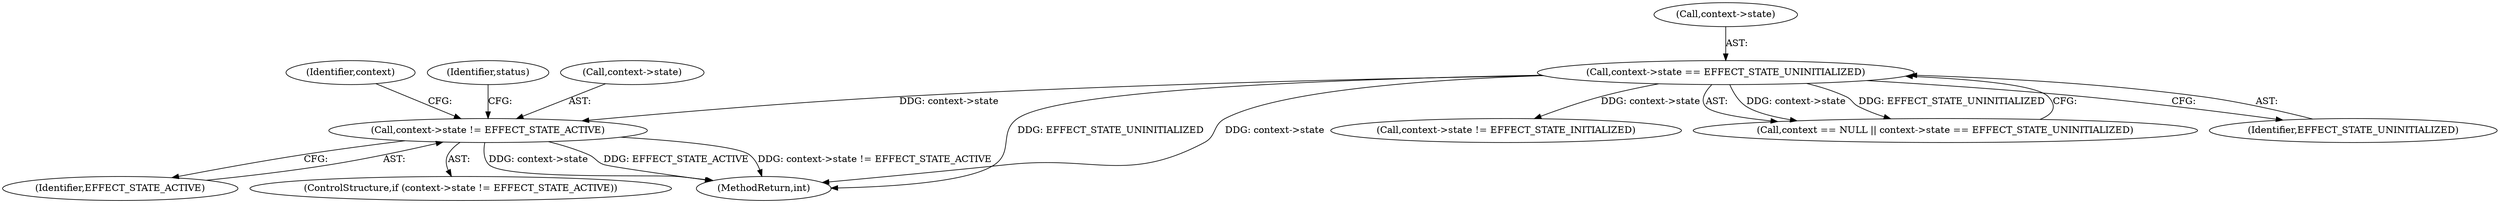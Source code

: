 digraph "0_Android_073a80800f341325932c66818ce4302b312909a4@pointer" {
"1000341" [label="(Call,context->state != EFFECT_STATE_ACTIVE)"];
"1000138" [label="(Call,context->state == EFFECT_STATE_UNINITIALIZED)"];
"1000138" [label="(Call,context->state == EFFECT_STATE_UNINITIALIZED)"];
"1000289" [label="(Call,context->state != EFFECT_STATE_INITIALIZED)"];
"1000341" [label="(Call,context->state != EFFECT_STATE_ACTIVE)"];
"1000345" [label="(Identifier,EFFECT_STATE_ACTIVE)"];
"1000354" [label="(Identifier,context)"];
"1000340" [label="(ControlStructure,if (context->state != EFFECT_STATE_ACTIVE))"];
"1000134" [label="(Call,context == NULL || context->state == EFFECT_STATE_UNINITIALIZED)"];
"1000348" [label="(Identifier,status)"];
"1000342" [label="(Call,context->state)"];
"1000725" [label="(MethodReturn,int)"];
"1000139" [label="(Call,context->state)"];
"1000142" [label="(Identifier,EFFECT_STATE_UNINITIALIZED)"];
"1000341" -> "1000340"  [label="AST: "];
"1000341" -> "1000345"  [label="CFG: "];
"1000342" -> "1000341"  [label="AST: "];
"1000345" -> "1000341"  [label="AST: "];
"1000348" -> "1000341"  [label="CFG: "];
"1000354" -> "1000341"  [label="CFG: "];
"1000341" -> "1000725"  [label="DDG: context->state"];
"1000341" -> "1000725"  [label="DDG: EFFECT_STATE_ACTIVE"];
"1000341" -> "1000725"  [label="DDG: context->state != EFFECT_STATE_ACTIVE"];
"1000138" -> "1000341"  [label="DDG: context->state"];
"1000138" -> "1000134"  [label="AST: "];
"1000138" -> "1000142"  [label="CFG: "];
"1000139" -> "1000138"  [label="AST: "];
"1000142" -> "1000138"  [label="AST: "];
"1000134" -> "1000138"  [label="CFG: "];
"1000138" -> "1000725"  [label="DDG: EFFECT_STATE_UNINITIALIZED"];
"1000138" -> "1000725"  [label="DDG: context->state"];
"1000138" -> "1000134"  [label="DDG: context->state"];
"1000138" -> "1000134"  [label="DDG: EFFECT_STATE_UNINITIALIZED"];
"1000138" -> "1000289"  [label="DDG: context->state"];
}
